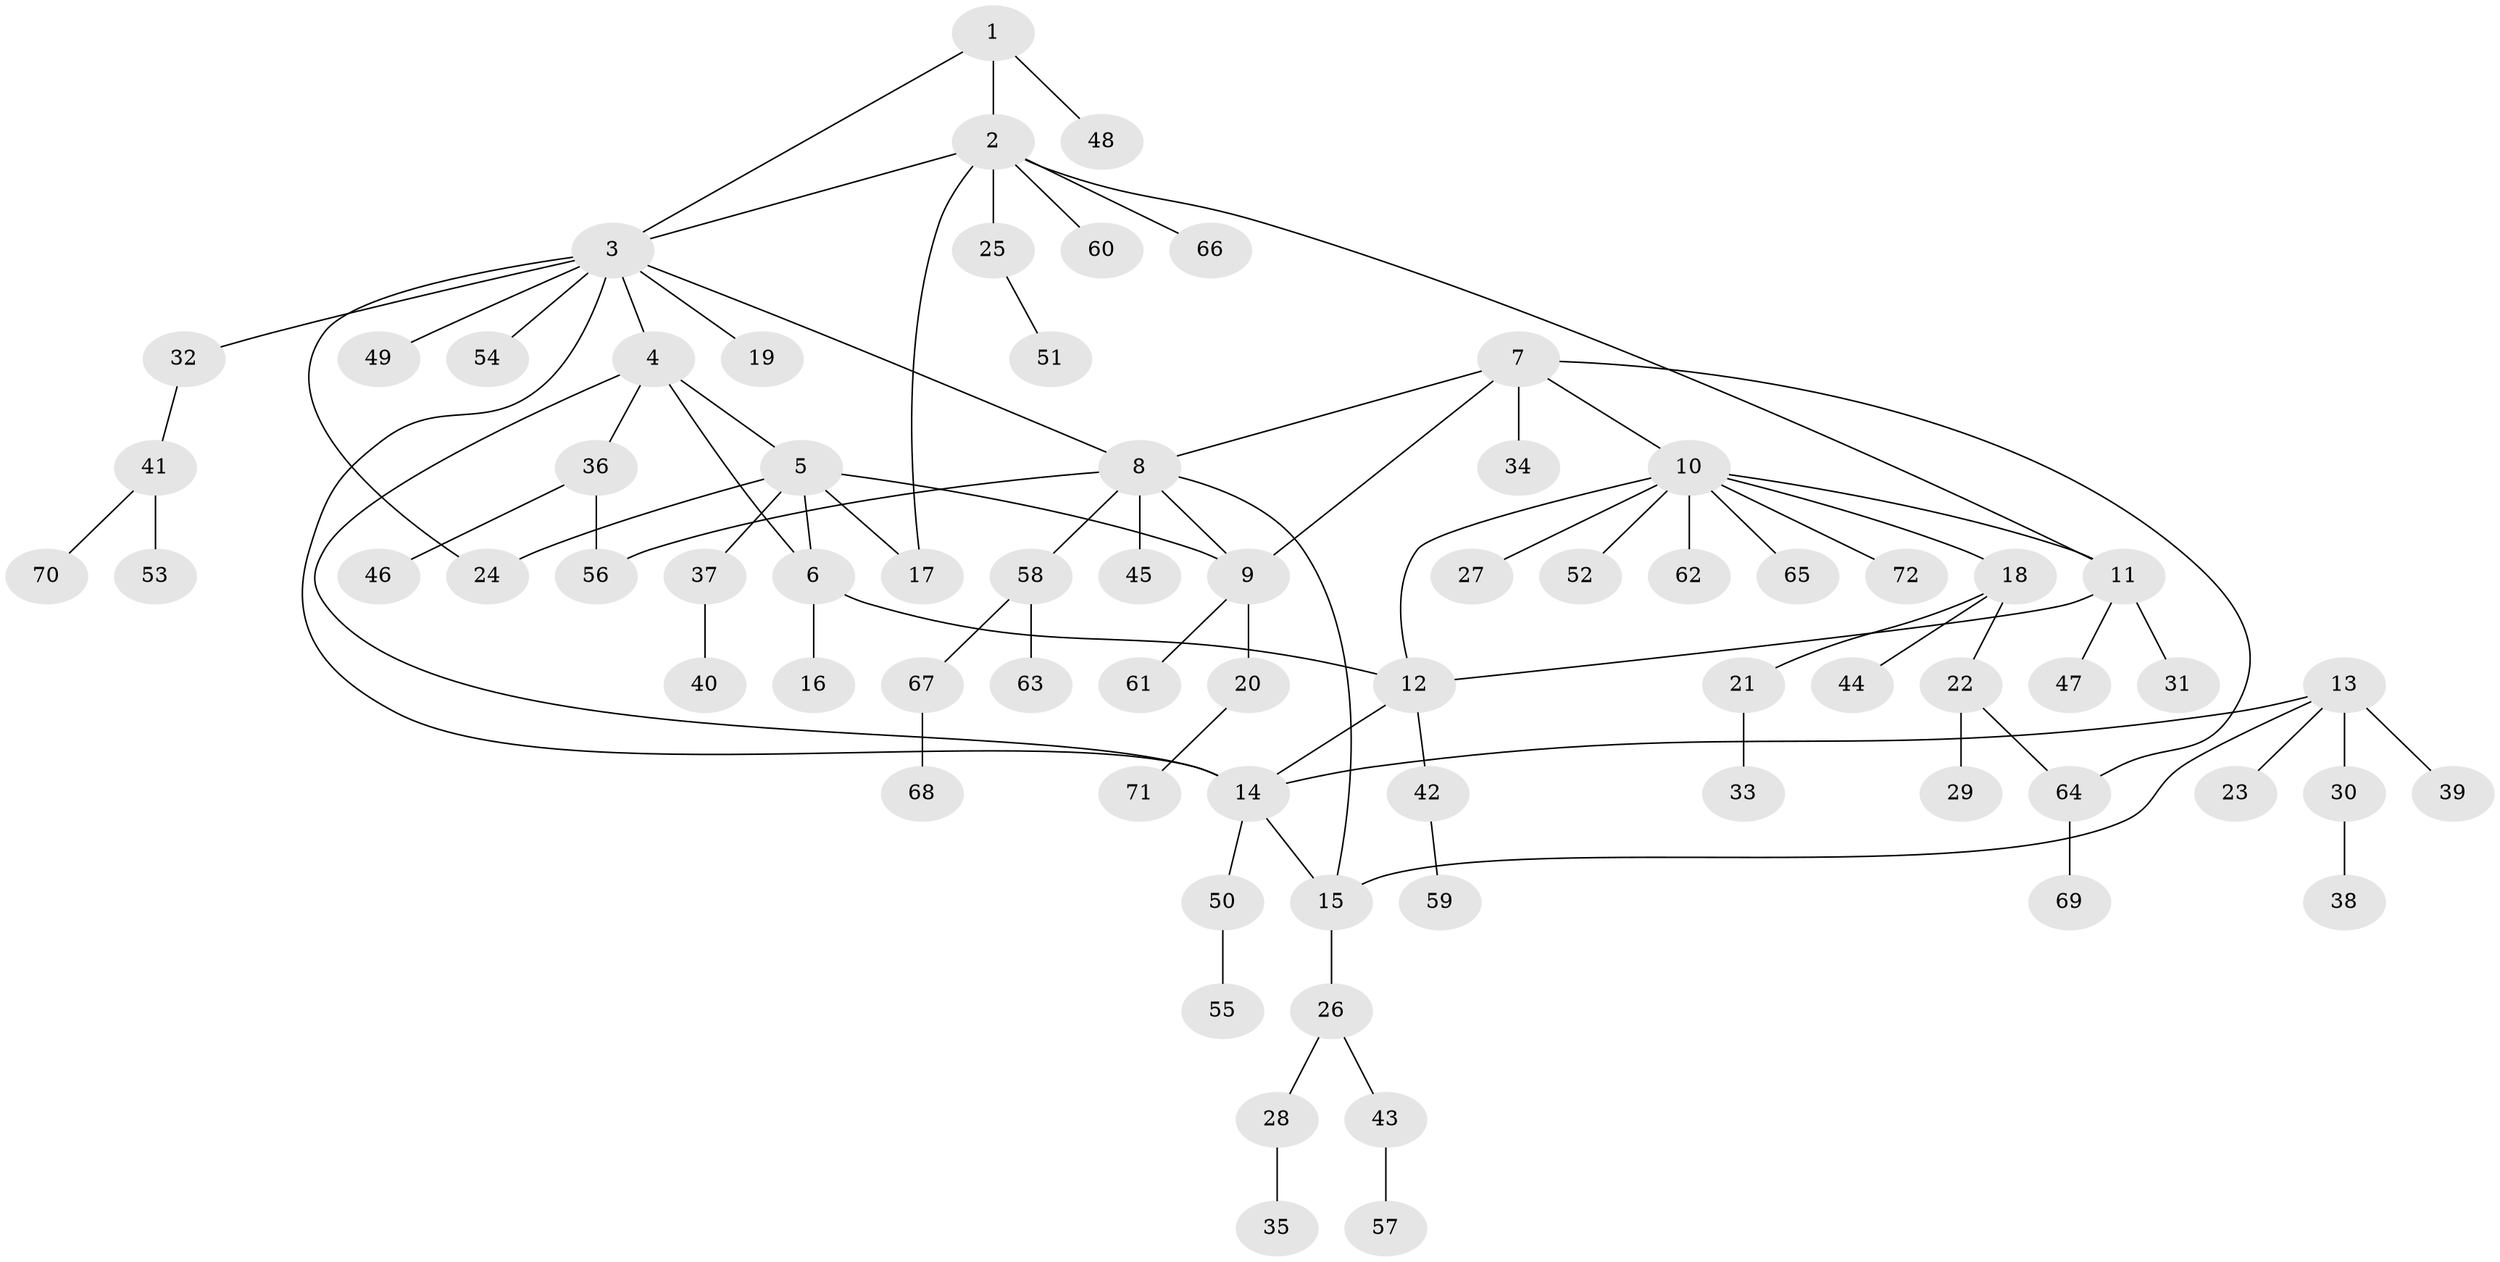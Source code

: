 // coarse degree distribution, {5: 0.022727272727272728, 8: 0.06818181818181818, 4: 0.11363636363636363, 3: 0.06818181818181818, 6: 0.06818181818181818, 2: 0.20454545454545456, 1: 0.45454545454545453}
// Generated by graph-tools (version 1.1) at 2025/37/03/04/25 23:37:43]
// undirected, 72 vertices, 86 edges
graph export_dot {
  node [color=gray90,style=filled];
  1;
  2;
  3;
  4;
  5;
  6;
  7;
  8;
  9;
  10;
  11;
  12;
  13;
  14;
  15;
  16;
  17;
  18;
  19;
  20;
  21;
  22;
  23;
  24;
  25;
  26;
  27;
  28;
  29;
  30;
  31;
  32;
  33;
  34;
  35;
  36;
  37;
  38;
  39;
  40;
  41;
  42;
  43;
  44;
  45;
  46;
  47;
  48;
  49;
  50;
  51;
  52;
  53;
  54;
  55;
  56;
  57;
  58;
  59;
  60;
  61;
  62;
  63;
  64;
  65;
  66;
  67;
  68;
  69;
  70;
  71;
  72;
  1 -- 2;
  1 -- 3;
  1 -- 48;
  2 -- 3;
  2 -- 11;
  2 -- 17;
  2 -- 25;
  2 -- 60;
  2 -- 66;
  3 -- 4;
  3 -- 8;
  3 -- 14;
  3 -- 19;
  3 -- 24;
  3 -- 32;
  3 -- 49;
  3 -- 54;
  4 -- 5;
  4 -- 6;
  4 -- 14;
  4 -- 36;
  5 -- 6;
  5 -- 9;
  5 -- 17;
  5 -- 24;
  5 -- 37;
  6 -- 12;
  6 -- 16;
  7 -- 8;
  7 -- 9;
  7 -- 10;
  7 -- 34;
  7 -- 64;
  8 -- 9;
  8 -- 15;
  8 -- 45;
  8 -- 56;
  8 -- 58;
  9 -- 20;
  9 -- 61;
  10 -- 11;
  10 -- 12;
  10 -- 18;
  10 -- 27;
  10 -- 52;
  10 -- 62;
  10 -- 65;
  10 -- 72;
  11 -- 12;
  11 -- 31;
  11 -- 47;
  12 -- 14;
  12 -- 42;
  13 -- 14;
  13 -- 15;
  13 -- 23;
  13 -- 30;
  13 -- 39;
  14 -- 15;
  14 -- 50;
  15 -- 26;
  18 -- 21;
  18 -- 22;
  18 -- 44;
  20 -- 71;
  21 -- 33;
  22 -- 29;
  22 -- 64;
  25 -- 51;
  26 -- 28;
  26 -- 43;
  28 -- 35;
  30 -- 38;
  32 -- 41;
  36 -- 46;
  36 -- 56;
  37 -- 40;
  41 -- 53;
  41 -- 70;
  42 -- 59;
  43 -- 57;
  50 -- 55;
  58 -- 63;
  58 -- 67;
  64 -- 69;
  67 -- 68;
}
